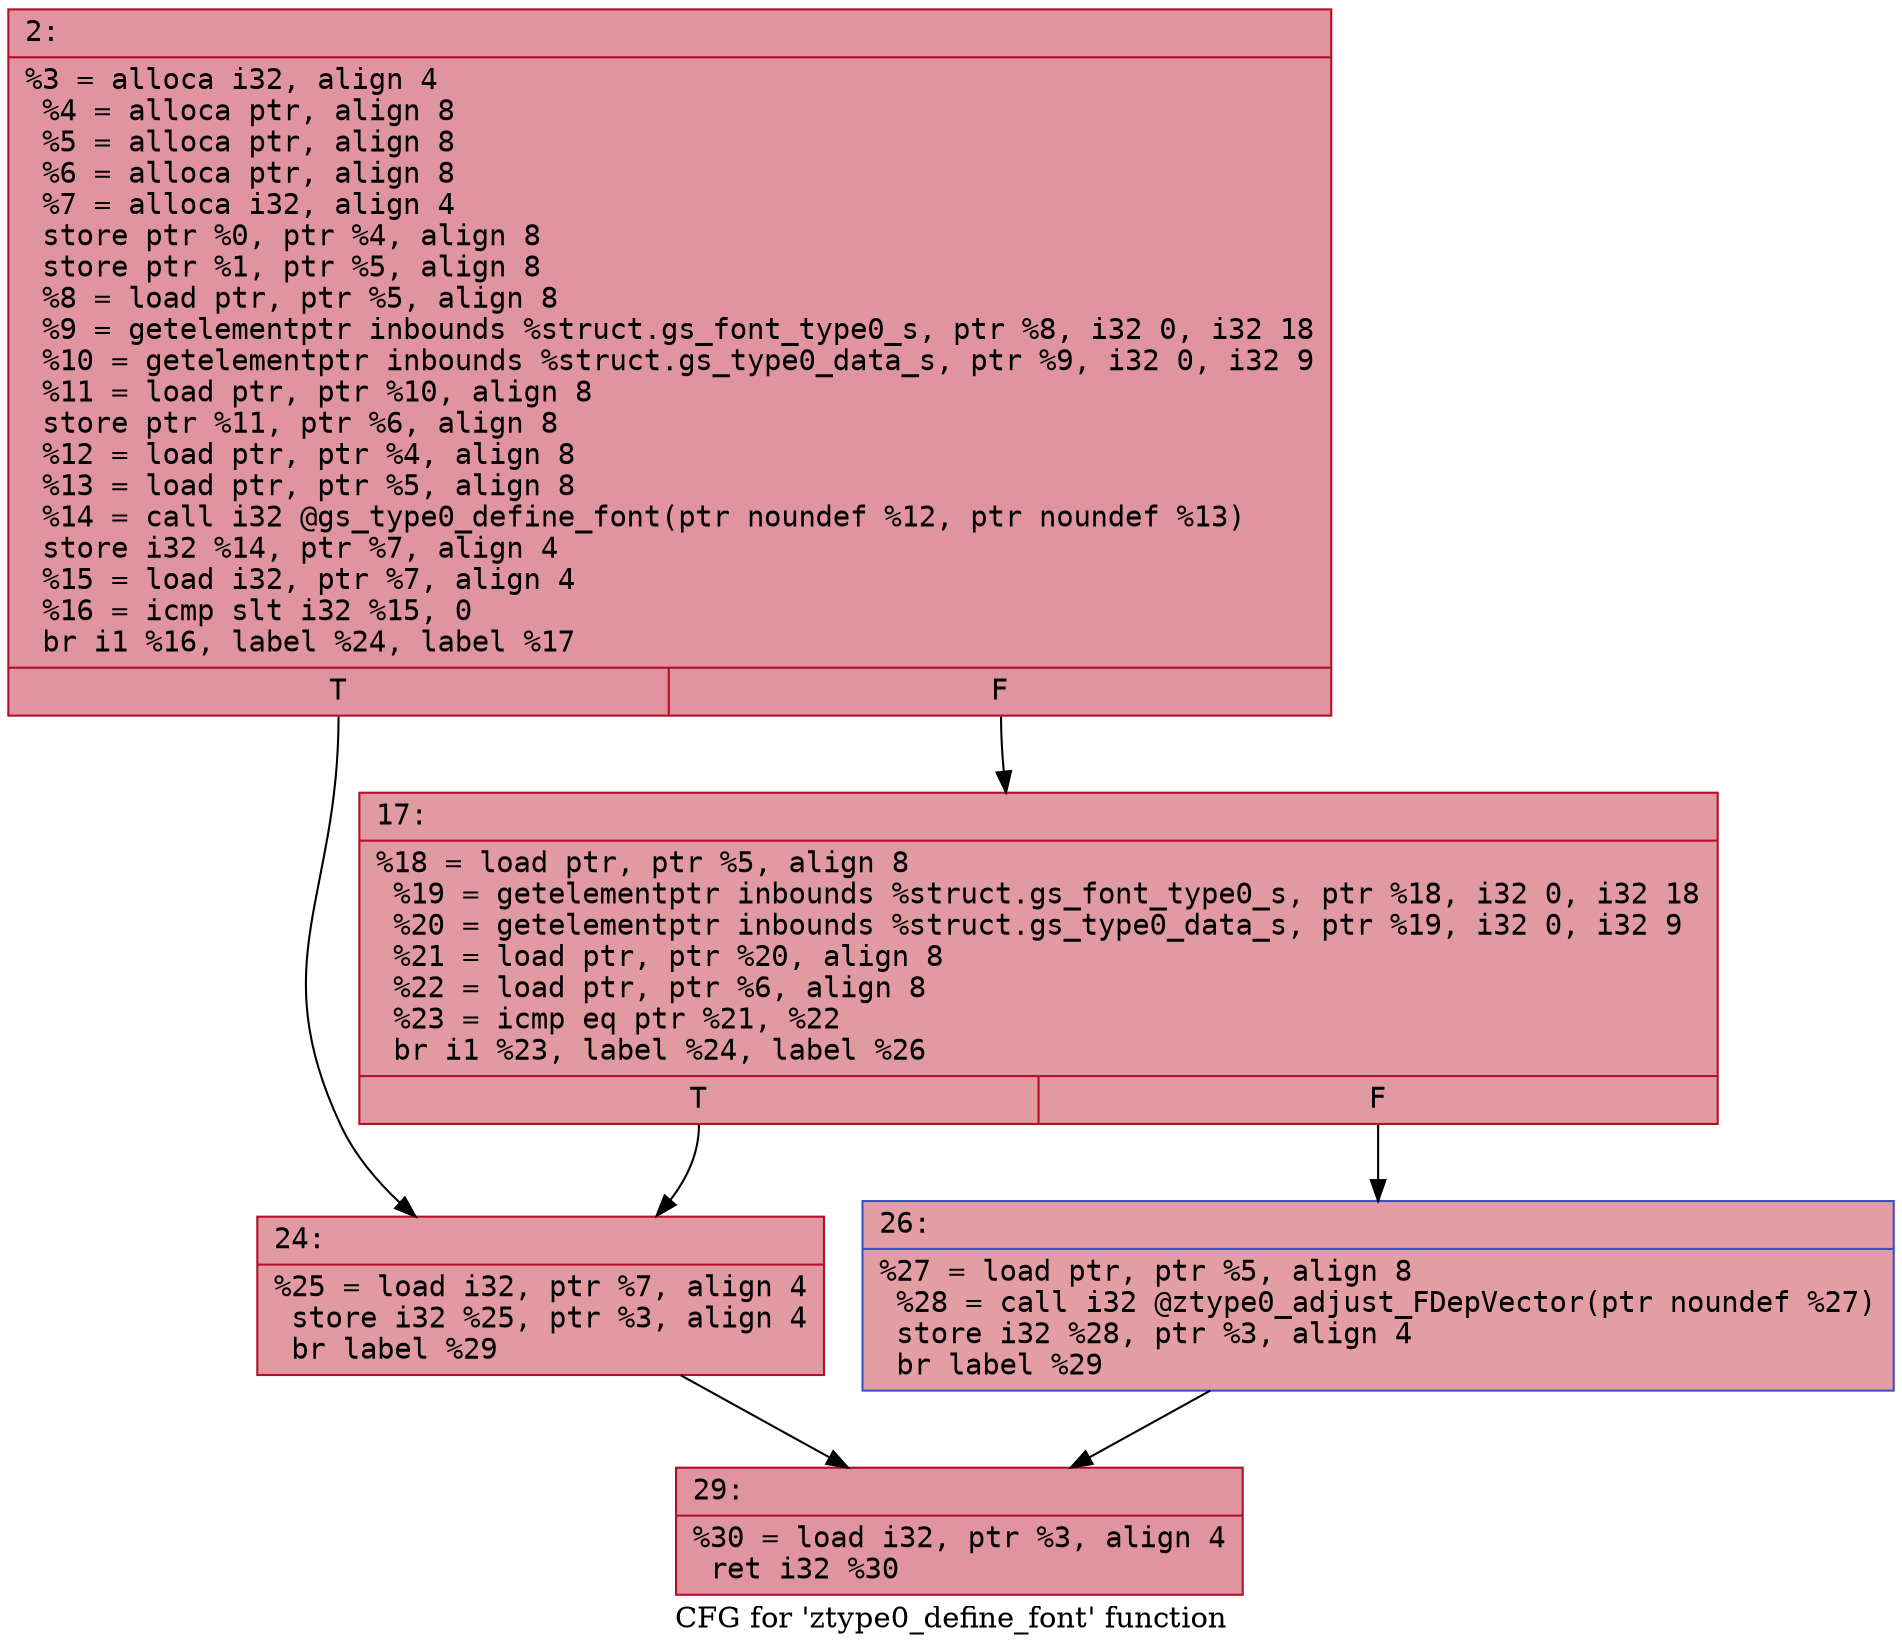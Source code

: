digraph "CFG for 'ztype0_define_font' function" {
	label="CFG for 'ztype0_define_font' function";

	Node0x60000299fb10 [shape=record,color="#b70d28ff", style=filled, fillcolor="#b70d2870" fontname="Courier",label="{2:\l|  %3 = alloca i32, align 4\l  %4 = alloca ptr, align 8\l  %5 = alloca ptr, align 8\l  %6 = alloca ptr, align 8\l  %7 = alloca i32, align 4\l  store ptr %0, ptr %4, align 8\l  store ptr %1, ptr %5, align 8\l  %8 = load ptr, ptr %5, align 8\l  %9 = getelementptr inbounds %struct.gs_font_type0_s, ptr %8, i32 0, i32 18\l  %10 = getelementptr inbounds %struct.gs_type0_data_s, ptr %9, i32 0, i32 9\l  %11 = load ptr, ptr %10, align 8\l  store ptr %11, ptr %6, align 8\l  %12 = load ptr, ptr %4, align 8\l  %13 = load ptr, ptr %5, align 8\l  %14 = call i32 @gs_type0_define_font(ptr noundef %12, ptr noundef %13)\l  store i32 %14, ptr %7, align 4\l  %15 = load i32, ptr %7, align 4\l  %16 = icmp slt i32 %15, 0\l  br i1 %16, label %24, label %17\l|{<s0>T|<s1>F}}"];
	Node0x60000299fb10:s0 -> Node0x60000299fbb0[tooltip="2 -> 24\nProbability 37.50%" ];
	Node0x60000299fb10:s1 -> Node0x60000299fb60[tooltip="2 -> 17\nProbability 62.50%" ];
	Node0x60000299fb60 [shape=record,color="#b70d28ff", style=filled, fillcolor="#bb1b2c70" fontname="Courier",label="{17:\l|  %18 = load ptr, ptr %5, align 8\l  %19 = getelementptr inbounds %struct.gs_font_type0_s, ptr %18, i32 0, i32 18\l  %20 = getelementptr inbounds %struct.gs_type0_data_s, ptr %19, i32 0, i32 9\l  %21 = load ptr, ptr %20, align 8\l  %22 = load ptr, ptr %6, align 8\l  %23 = icmp eq ptr %21, %22\l  br i1 %23, label %24, label %26\l|{<s0>T|<s1>F}}"];
	Node0x60000299fb60:s0 -> Node0x60000299fbb0[tooltip="17 -> 24\nProbability 37.50%" ];
	Node0x60000299fb60:s1 -> Node0x60000299fc00[tooltip="17 -> 26\nProbability 62.50%" ];
	Node0x60000299fbb0 [shape=record,color="#b70d28ff", style=filled, fillcolor="#bb1b2c70" fontname="Courier",label="{24:\l|  %25 = load i32, ptr %7, align 4\l  store i32 %25, ptr %3, align 4\l  br label %29\l}"];
	Node0x60000299fbb0 -> Node0x60000299fc50[tooltip="24 -> 29\nProbability 100.00%" ];
	Node0x60000299fc00 [shape=record,color="#3d50c3ff", style=filled, fillcolor="#be242e70" fontname="Courier",label="{26:\l|  %27 = load ptr, ptr %5, align 8\l  %28 = call i32 @ztype0_adjust_FDepVector(ptr noundef %27)\l  store i32 %28, ptr %3, align 4\l  br label %29\l}"];
	Node0x60000299fc00 -> Node0x60000299fc50[tooltip="26 -> 29\nProbability 100.00%" ];
	Node0x60000299fc50 [shape=record,color="#b70d28ff", style=filled, fillcolor="#b70d2870" fontname="Courier",label="{29:\l|  %30 = load i32, ptr %3, align 4\l  ret i32 %30\l}"];
}
